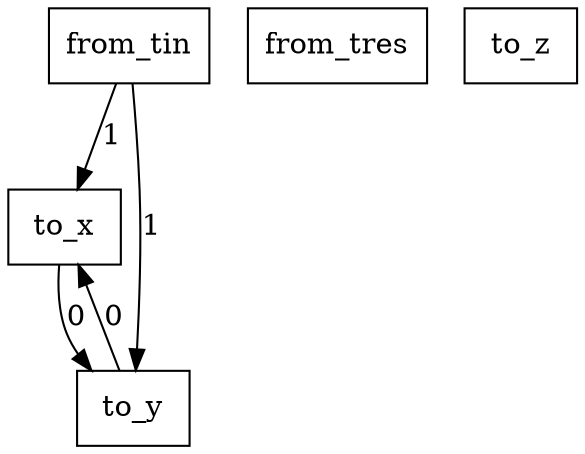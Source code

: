 digraph {
    graph [rankdir=TB
          ,bgcolor=transparent];
    node [shape=box
         ,fillcolor=white
         ,style=filled];
    0 [label=<from_tin>];
    1 [label=<from_tres>];
    2 [label=<to_x>];
    3 [label=<to_y>];
    4 [label=<to_z>];
    0 -> 2 [label=1];
    0 -> 3 [label=1];
    2 -> 3 [label=0];
    3 -> 2 [label=0];
}